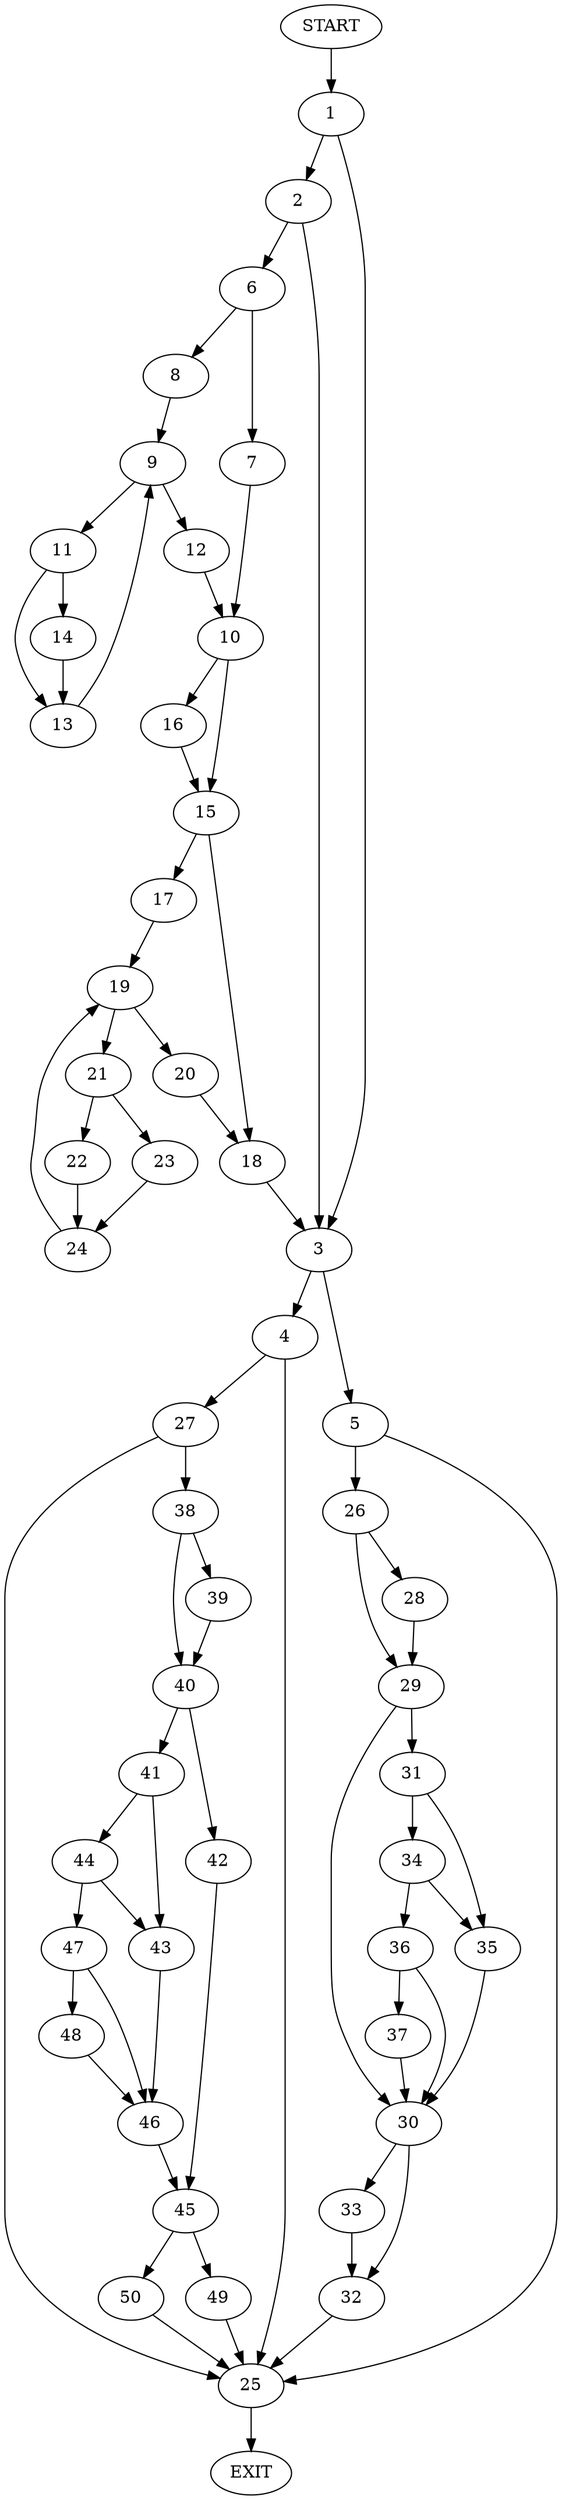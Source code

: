 digraph {
0 [label="START"]
51 [label="EXIT"]
0 -> 1
1 -> 2
1 -> 3
3 -> 4
3 -> 5
2 -> 3
2 -> 6
6 -> 7
6 -> 8
8 -> 9
7 -> 10
9 -> 11
9 -> 12
12 -> 10
11 -> 13
11 -> 14
13 -> 9
14 -> 13
10 -> 15
10 -> 16
16 -> 15
15 -> 17
15 -> 18
18 -> 3
17 -> 19
19 -> 20
19 -> 21
21 -> 22
21 -> 23
20 -> 18
22 -> 24
23 -> 24
24 -> 19
5 -> 25
5 -> 26
4 -> 27
4 -> 25
26 -> 28
26 -> 29
25 -> 51
28 -> 29
29 -> 30
29 -> 31
30 -> 32
30 -> 33
31 -> 34
31 -> 35
34 -> 35
34 -> 36
35 -> 30
36 -> 37
36 -> 30
37 -> 30
32 -> 25
33 -> 32
27 -> 25
27 -> 38
38 -> 39
38 -> 40
40 -> 41
40 -> 42
39 -> 40
41 -> 43
41 -> 44
42 -> 45
43 -> 46
44 -> 47
44 -> 43
47 -> 46
47 -> 48
46 -> 45
48 -> 46
45 -> 49
45 -> 50
50 -> 25
49 -> 25
}
